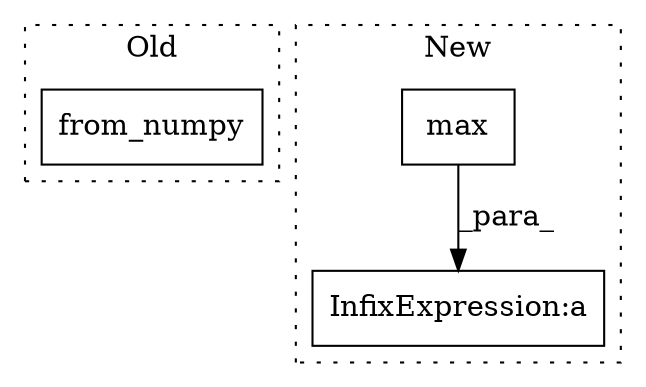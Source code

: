 digraph G {
subgraph cluster0 {
1 [label="from_numpy" a="32" s="3756,3801" l="11,1" shape="box"];
label = "Old";
style="dotted";
}
subgraph cluster1 {
2 [label="max" a="32" s="3683" l="5" shape="box"];
3 [label="InfixExpression:a" a="27" s="3695" l="3" shape="box"];
label = "New";
style="dotted";
}
2 -> 3 [label="_para_"];
}